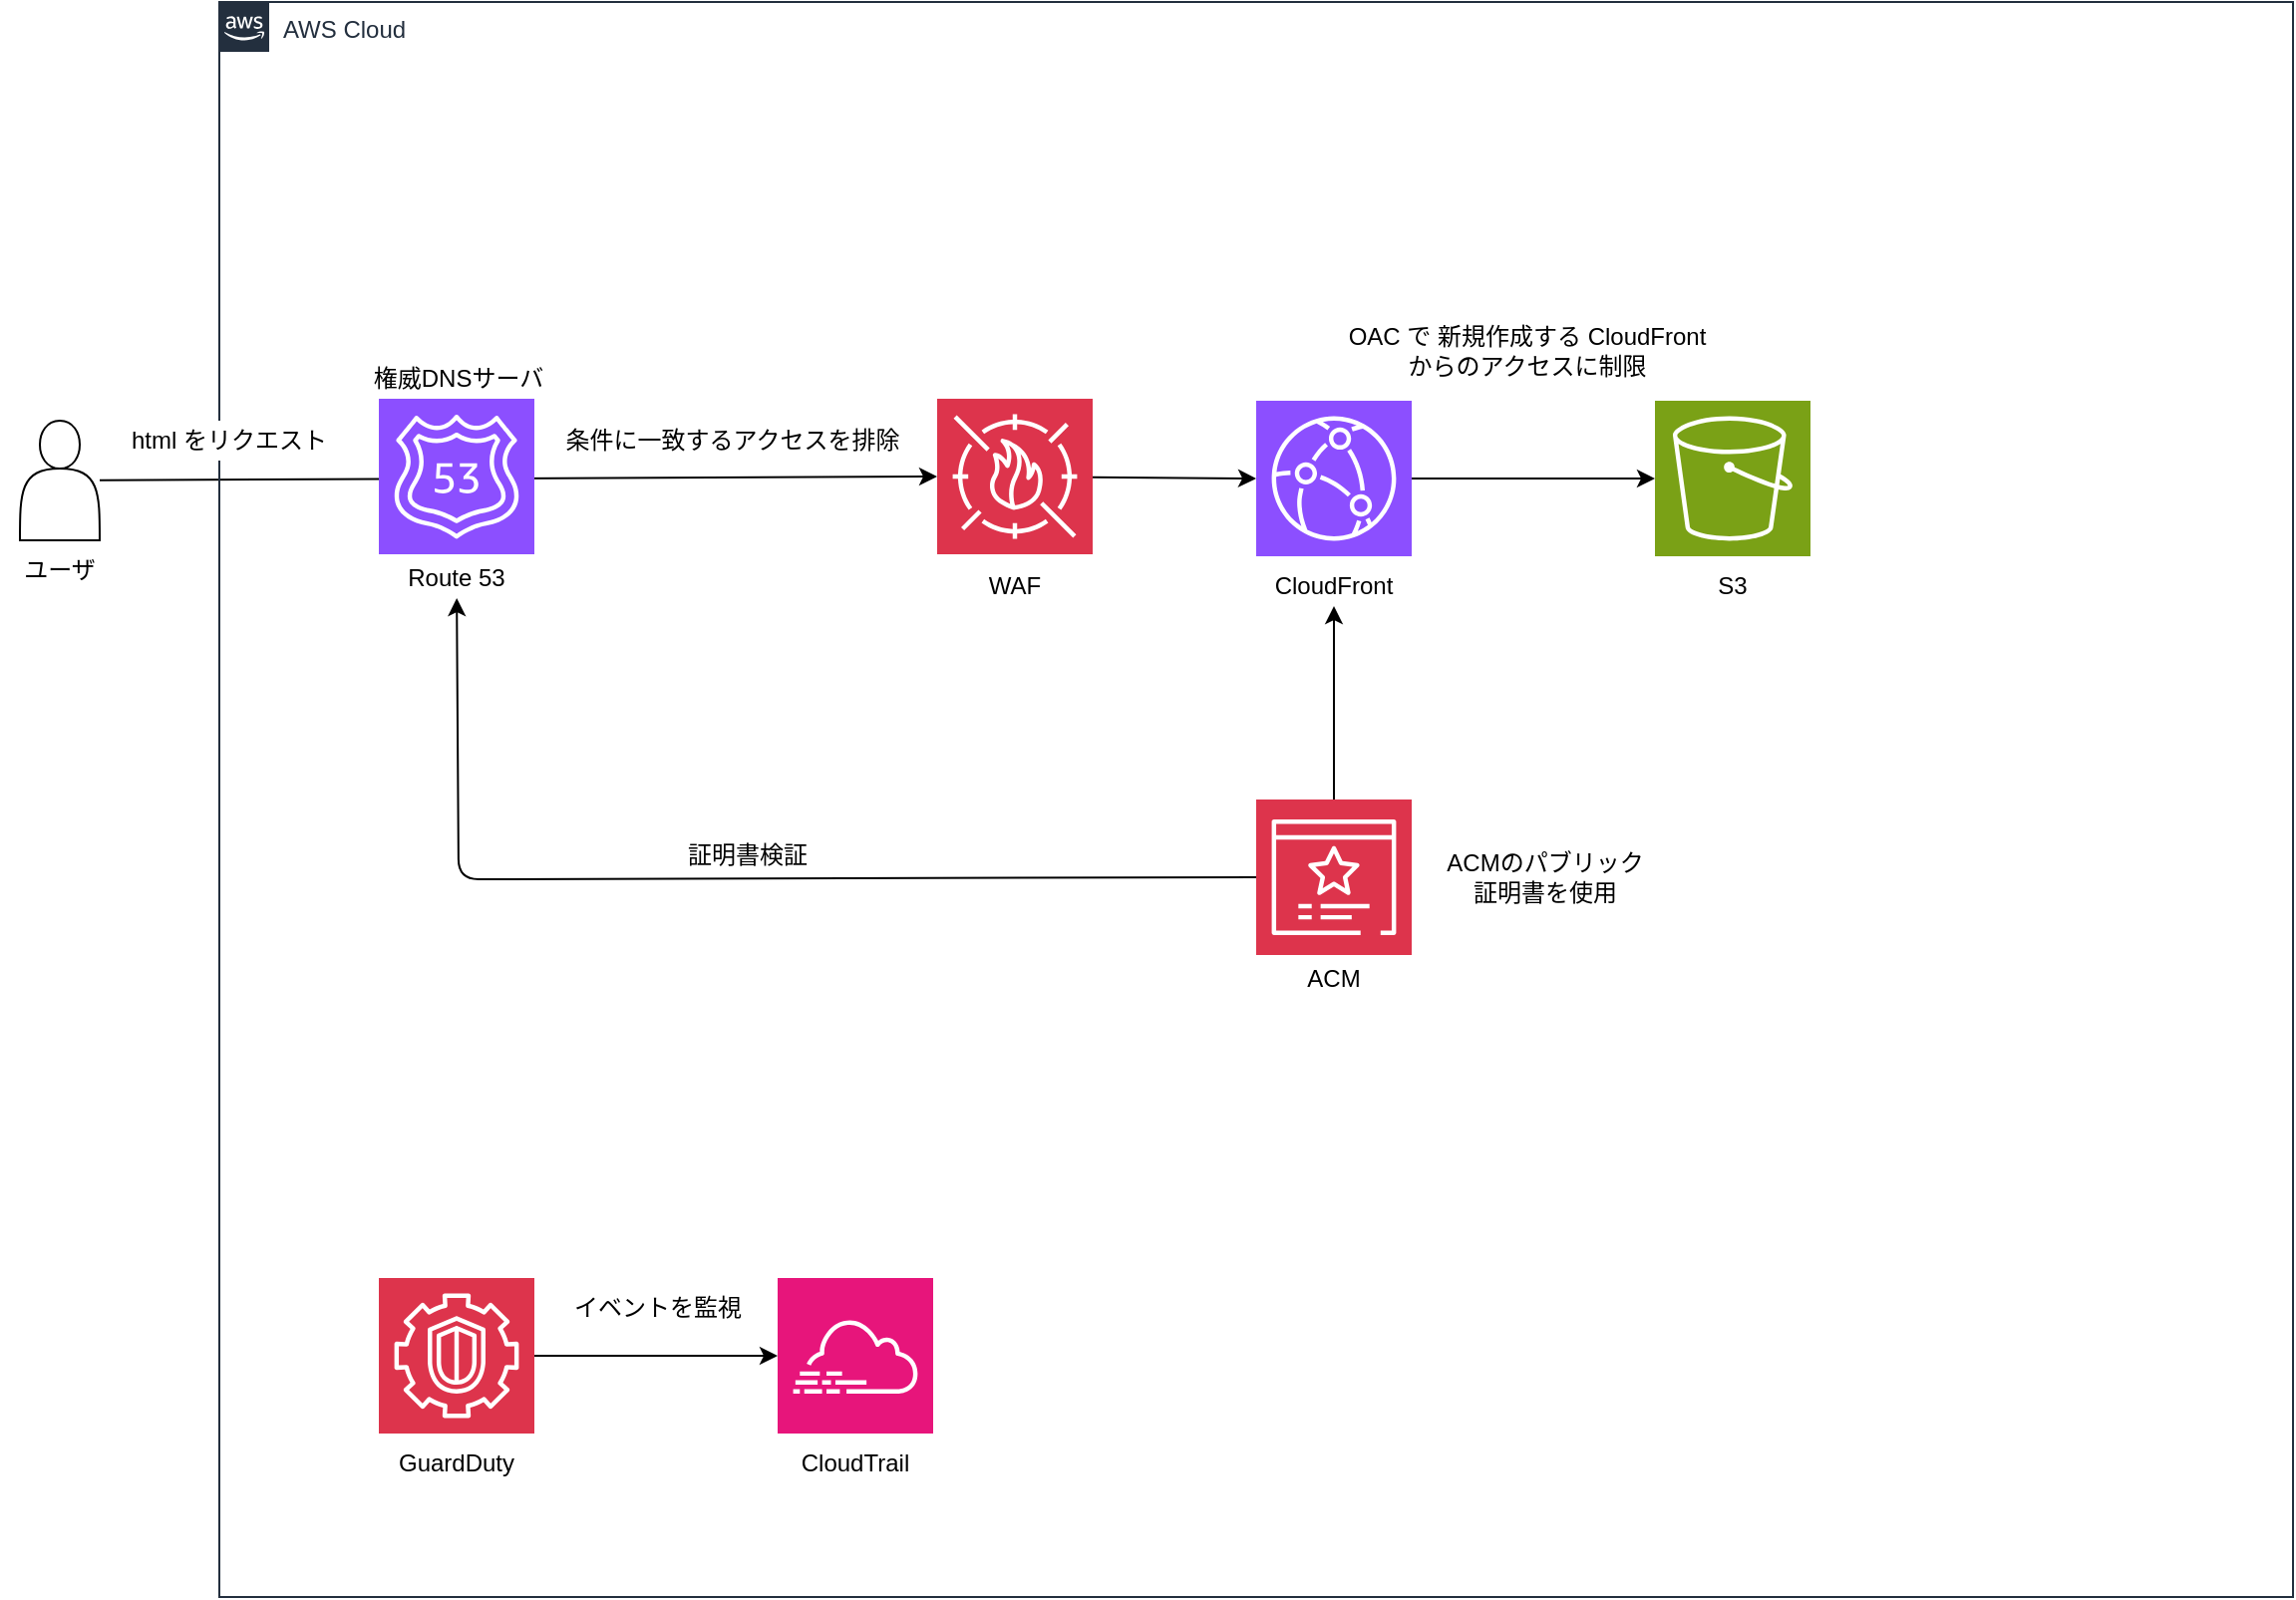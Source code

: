 <mxfile>
    <diagram id="tpGII-NKVwzRV95uiqGR" name="Page-1">
        <mxGraphModel dx="796" dy="666" grid="1" gridSize="10" guides="1" tooltips="1" connect="1" arrows="1" fold="1" page="1" pageScale="1" pageWidth="850" pageHeight="1100" math="0" shadow="0">
            <root>
                <mxCell id="0"/>
                <mxCell id="1" parent="0"/>
                <mxCell id="42" value="" style="edgeStyle=none;html=1;entryX=0;entryY=0.5;entryDx=0;entryDy=0;entryPerimeter=0;" edge="1" parent="1" source="5" target="7">
                    <mxGeometry relative="1" as="geometry">
                        <mxPoint x="100" y="280" as="sourcePoint"/>
                        <mxPoint x="680" y="279" as="targetPoint"/>
                    </mxGeometry>
                </mxCell>
                <mxCell id="2" value="AWS Cloud" style="points=[[0,0],[0.25,0],[0.5,0],[0.75,0],[1,0],[1,0.25],[1,0.5],[1,0.75],[1,1],[0.75,1],[0.5,1],[0.25,1],[0,1],[0,0.75],[0,0.5],[0,0.25]];outlineConnect=0;gradientColor=none;html=1;whiteSpace=wrap;fontSize=12;fontStyle=0;container=1;pointerEvents=0;collapsible=0;recursiveResize=0;shape=mxgraph.aws4.group;grIcon=mxgraph.aws4.group_aws_cloud_alt;strokeColor=#232F3E;fillColor=none;verticalAlign=top;align=left;spacingLeft=30;fontColor=#232F3E;dashed=0;" parent="1" vertex="1">
                    <mxGeometry x="160" y="40" width="1040" height="800" as="geometry"/>
                </mxCell>
                <mxCell id="3" value="" style="sketch=0;points=[[0,0,0],[0.25,0,0],[0.5,0,0],[0.75,0,0],[1,0,0],[0,1,0],[0.25,1,0],[0.5,1,0],[0.75,1,0],[1,1,0],[0,0.25,0],[0,0.5,0],[0,0.75,0],[1,0.25,0],[1,0.5,0],[1,0.75,0]];outlineConnect=0;fontColor=#232F3E;fillColor=#DD344C;strokeColor=#ffffff;dashed=0;verticalLabelPosition=bottom;verticalAlign=top;align=center;html=1;fontSize=12;fontStyle=0;aspect=fixed;shape=mxgraph.aws4.resourceIcon;resIcon=mxgraph.aws4.guardduty;" parent="2" vertex="1">
                    <mxGeometry x="80" y="640" width="78" height="78" as="geometry"/>
                </mxCell>
                <mxCell id="14" style="edgeStyle=none;html=1;" parent="2" source="4" target="6" edge="1">
                    <mxGeometry relative="1" as="geometry"/>
                </mxCell>
                <mxCell id="4" value="" style="sketch=0;points=[[0,0,0],[0.25,0,0],[0.5,0,0],[0.75,0,0],[1,0,0],[0,1,0],[0.25,1,0],[0.5,1,0],[0.75,1,0],[1,1,0],[0,0.25,0],[0,0.5,0],[0,0.75,0],[1,0.25,0],[1,0.5,0],[1,0.75,0]];outlineConnect=0;fontColor=#232F3E;fillColor=#8C4FFF;strokeColor=#ffffff;dashed=0;verticalLabelPosition=bottom;verticalAlign=top;align=center;html=1;fontSize=12;fontStyle=0;aspect=fixed;shape=mxgraph.aws4.resourceIcon;resIcon=mxgraph.aws4.cloudfront;" parent="2" vertex="1">
                    <mxGeometry x="520" y="200" width="78" height="78" as="geometry"/>
                </mxCell>
                <mxCell id="6" value="" style="sketch=0;points=[[0,0,0],[0.25,0,0],[0.5,0,0],[0.75,0,0],[1,0,0],[0,1,0],[0.25,1,0],[0.5,1,0],[0.75,1,0],[1,1,0],[0,0.25,0],[0,0.5,0],[0,0.75,0],[1,0.25,0],[1,0.5,0],[1,0.75,0]];outlineConnect=0;fontColor=#232F3E;fillColor=#7AA116;strokeColor=#ffffff;dashed=0;verticalLabelPosition=bottom;verticalAlign=top;align=center;html=1;fontSize=12;fontStyle=0;aspect=fixed;shape=mxgraph.aws4.resourceIcon;resIcon=mxgraph.aws4.s3;" parent="2" vertex="1">
                    <mxGeometry x="720" y="200" width="78" height="78" as="geometry"/>
                </mxCell>
                <mxCell id="9" value="WAF" style="text;html=1;align=center;verticalAlign=middle;whiteSpace=wrap;rounded=0;fillColor=default;" parent="2" vertex="1">
                    <mxGeometry x="369" y="283" width="60" height="20" as="geometry"/>
                </mxCell>
                <mxCell id="10" value="CloudFront" style="text;html=1;align=center;verticalAlign=middle;whiteSpace=wrap;rounded=0;fillColor=default;" parent="2" vertex="1">
                    <mxGeometry x="529" y="283" width="60" height="20" as="geometry"/>
                </mxCell>
                <mxCell id="11" value="S3" style="text;html=1;align=center;verticalAlign=middle;whiteSpace=wrap;rounded=0;" parent="2" vertex="1">
                    <mxGeometry x="729" y="278" width="60" height="30" as="geometry"/>
                </mxCell>
                <mxCell id="12" value="CloudTrail" style="text;html=1;align=center;verticalAlign=middle;whiteSpace=wrap;rounded=0;fillColor=default;" parent="2" vertex="1">
                    <mxGeometry x="289" y="718" width="60" height="30" as="geometry"/>
                </mxCell>
                <mxCell id="16" value="" style="sketch=0;points=[[0,0,0],[0.25,0,0],[0.5,0,0],[0.75,0,0],[1,0,0],[0,1,0],[0.25,1,0],[0.5,1,0],[0.75,1,0],[1,1,0],[0,0.25,0],[0,0.5,0],[0,0.75,0],[1,0.25,0],[1,0.5,0],[1,0.75,0]];points=[[0,0,0],[0.25,0,0],[0.5,0,0],[0.75,0,0],[1,0,0],[0,1,0],[0.25,1,0],[0.5,1,0],[0.75,1,0],[1,1,0],[0,0.25,0],[0,0.5,0],[0,0.75,0],[1,0.25,0],[1,0.5,0],[1,0.75,0]];outlineConnect=0;fontColor=#232F3E;fillColor=#E7157B;strokeColor=#ffffff;dashed=0;verticalLabelPosition=bottom;verticalAlign=top;align=center;html=1;fontSize=12;fontStyle=0;aspect=fixed;shape=mxgraph.aws4.resourceIcon;resIcon=mxgraph.aws4.cloudtrail;" parent="2" vertex="1">
                    <mxGeometry x="280" y="640" width="78" height="78" as="geometry"/>
                </mxCell>
                <mxCell id="17" style="edgeStyle=none;html=1;entryX=0;entryY=0.5;entryDx=0;entryDy=0;entryPerimeter=0;" parent="2" source="3" target="16" edge="1">
                    <mxGeometry relative="1" as="geometry"/>
                </mxCell>
                <mxCell id="18" value="GuardDuty" style="text;html=1;align=center;verticalAlign=middle;whiteSpace=wrap;rounded=0;fillColor=default;" parent="2" vertex="1">
                    <mxGeometry x="89" y="718" width="60" height="30" as="geometry"/>
                </mxCell>
                <mxCell id="20" value="イベントを監視" style="text;html=1;align=center;verticalAlign=middle;whiteSpace=wrap;rounded=0;fillColor=default;" parent="2" vertex="1">
                    <mxGeometry x="175" y="640" width="90" height="30" as="geometry"/>
                </mxCell>
                <mxCell id="8" value="ACMのパブリック証明書を使用" style="text;html=1;align=center;verticalAlign=middle;whiteSpace=wrap;rounded=0;fillColor=default;" parent="2" vertex="1">
                    <mxGeometry x="610" y="424" width="110" height="30" as="geometry"/>
                </mxCell>
                <mxCell id="23" value="OAC で 新規作成する CloudFront からのアクセスに制限" style="text;html=1;align=center;verticalAlign=middle;whiteSpace=wrap;rounded=0;fillColor=default;" parent="2" vertex="1">
                    <mxGeometry x="560" y="160" width="192" height="30" as="geometry"/>
                </mxCell>
                <mxCell id="25" style="edgeStyle=none;html=1;entryX=0.5;entryY=1;entryDx=0;entryDy=0;" edge="1" parent="2" source="24" target="10">
                    <mxGeometry relative="1" as="geometry"/>
                </mxCell>
                <mxCell id="24" value="" style="sketch=0;points=[[0,0,0],[0.25,0,0],[0.5,0,0],[0.75,0,0],[1,0,0],[0,1,0],[0.25,1,0],[0.5,1,0],[0.75,1,0],[1,1,0],[0,0.25,0],[0,0.5,0],[0,0.75,0],[1,0.25,0],[1,0.5,0],[1,0.75,0]];outlineConnect=0;fontColor=#232F3E;fillColor=#DD344C;strokeColor=#ffffff;dashed=0;verticalLabelPosition=bottom;verticalAlign=top;align=center;html=1;fontSize=12;fontStyle=0;aspect=fixed;shape=mxgraph.aws4.resourceIcon;resIcon=mxgraph.aws4.certificate_manager_3;" parent="2" vertex="1">
                    <mxGeometry x="520" y="400" width="78" height="78" as="geometry"/>
                </mxCell>
                <mxCell id="26" value="ACM" style="text;html=1;align=center;verticalAlign=middle;whiteSpace=wrap;rounded=0;fillColor=default;" vertex="1" parent="2">
                    <mxGeometry x="529" y="480" width="60" height="20" as="geometry"/>
                </mxCell>
                <mxCell id="31" value="Route 53" style="text;html=1;align=center;verticalAlign=middle;whiteSpace=wrap;rounded=0;fillColor=default;" vertex="1" parent="2">
                    <mxGeometry x="89" y="279" width="60" height="20" as="geometry"/>
                </mxCell>
                <mxCell id="35" value="権威DNSサーバ" style="text;html=1;align=center;verticalAlign=middle;whiteSpace=wrap;rounded=0;fillColor=default;" vertex="1" parent="2">
                    <mxGeometry x="65" y="179" width="110" height="20" as="geometry"/>
                </mxCell>
                <mxCell id="36" style="edgeStyle=none;html=1;entryX=0;entryY=0.5;entryDx=0;entryDy=0;entryPerimeter=0;startArrow=classic;startFill=1;endArrow=none;endFill=0;" edge="1" parent="2" source="31" target="24">
                    <mxGeometry relative="1" as="geometry">
                        <Array as="points">
                            <mxPoint x="120" y="440"/>
                        </Array>
                    </mxGeometry>
                </mxCell>
                <mxCell id="37" value="証明書検証" style="text;html=1;align=center;verticalAlign=middle;whiteSpace=wrap;rounded=0;fillColor=default;" vertex="1" parent="2">
                    <mxGeometry x="219" y="420" width="92" height="16" as="geometry"/>
                </mxCell>
                <mxCell id="39" value="条件に一致するアクセスを排除" style="text;html=1;align=center;verticalAlign=middle;whiteSpace=wrap;rounded=0;fillColor=default;" vertex="1" parent="2">
                    <mxGeometry x="170" y="210" width="175" height="20" as="geometry"/>
                </mxCell>
                <mxCell id="7" value="" style="sketch=0;points=[[0,0,0],[0.25,0,0],[0.5,0,0],[0.75,0,0],[1,0,0],[0,1,0],[0.25,1,0],[0.5,1,0],[0.75,1,0],[1,1,0],[0,0.25,0],[0,0.5,0],[0,0.75,0],[1,0.25,0],[1,0.5,0],[1,0.75,0]];outlineConnect=0;fontColor=#232F3E;fillColor=#DD344C;strokeColor=#ffffff;dashed=0;verticalLabelPosition=bottom;verticalAlign=top;align=center;html=1;fontSize=12;fontStyle=0;aspect=fixed;shape=mxgraph.aws4.resourceIcon;resIcon=mxgraph.aws4.waf;" parent="2" vertex="1">
                    <mxGeometry x="360" y="199" width="78" height="78" as="geometry"/>
                </mxCell>
                <mxCell id="19" style="edgeStyle=none;html=1;entryX=0;entryY=0.5;entryDx=0;entryDy=0;entryPerimeter=0;" parent="2" source="7" target="4" edge="1">
                    <mxGeometry relative="1" as="geometry"/>
                </mxCell>
                <mxCell id="29" value="" style="sketch=0;points=[[0,0,0],[0.25,0,0],[0.5,0,0],[0.75,0,0],[1,0,0],[0,1,0],[0.25,1,0],[0.5,1,0],[0.75,1,0],[1,1,0],[0,0.25,0],[0,0.5,0],[0,0.75,0],[1,0.25,0],[1,0.5,0],[1,0.75,0]];outlineConnect=0;fontColor=#232F3E;fillColor=#8C4FFF;strokeColor=#ffffff;dashed=0;verticalLabelPosition=bottom;verticalAlign=top;align=center;html=1;fontSize=12;fontStyle=0;aspect=fixed;shape=mxgraph.aws4.resourceIcon;resIcon=mxgraph.aws4.route_53;" vertex="1" parent="2">
                    <mxGeometry x="80" y="199" width="78" height="78" as="geometry"/>
                </mxCell>
                <mxCell id="45" value="html をリクエスト" style="text;html=1;align=center;verticalAlign=middle;whiteSpace=wrap;rounded=0;fillColor=default;" vertex="1" parent="2">
                    <mxGeometry x="-50" y="210" width="110" height="20" as="geometry"/>
                </mxCell>
                <mxCell id="5" value="" style="shape=actor;whiteSpace=wrap;html=1;" parent="1" vertex="1">
                    <mxGeometry x="60" y="250" width="40" height="60" as="geometry"/>
                </mxCell>
                <mxCell id="21" value="ユーザ" style="text;html=1;align=center;verticalAlign=middle;whiteSpace=wrap;rounded=0;" parent="1" vertex="1">
                    <mxGeometry x="50" y="310" width="60" height="30" as="geometry"/>
                </mxCell>
            </root>
        </mxGraphModel>
    </diagram>
</mxfile>
